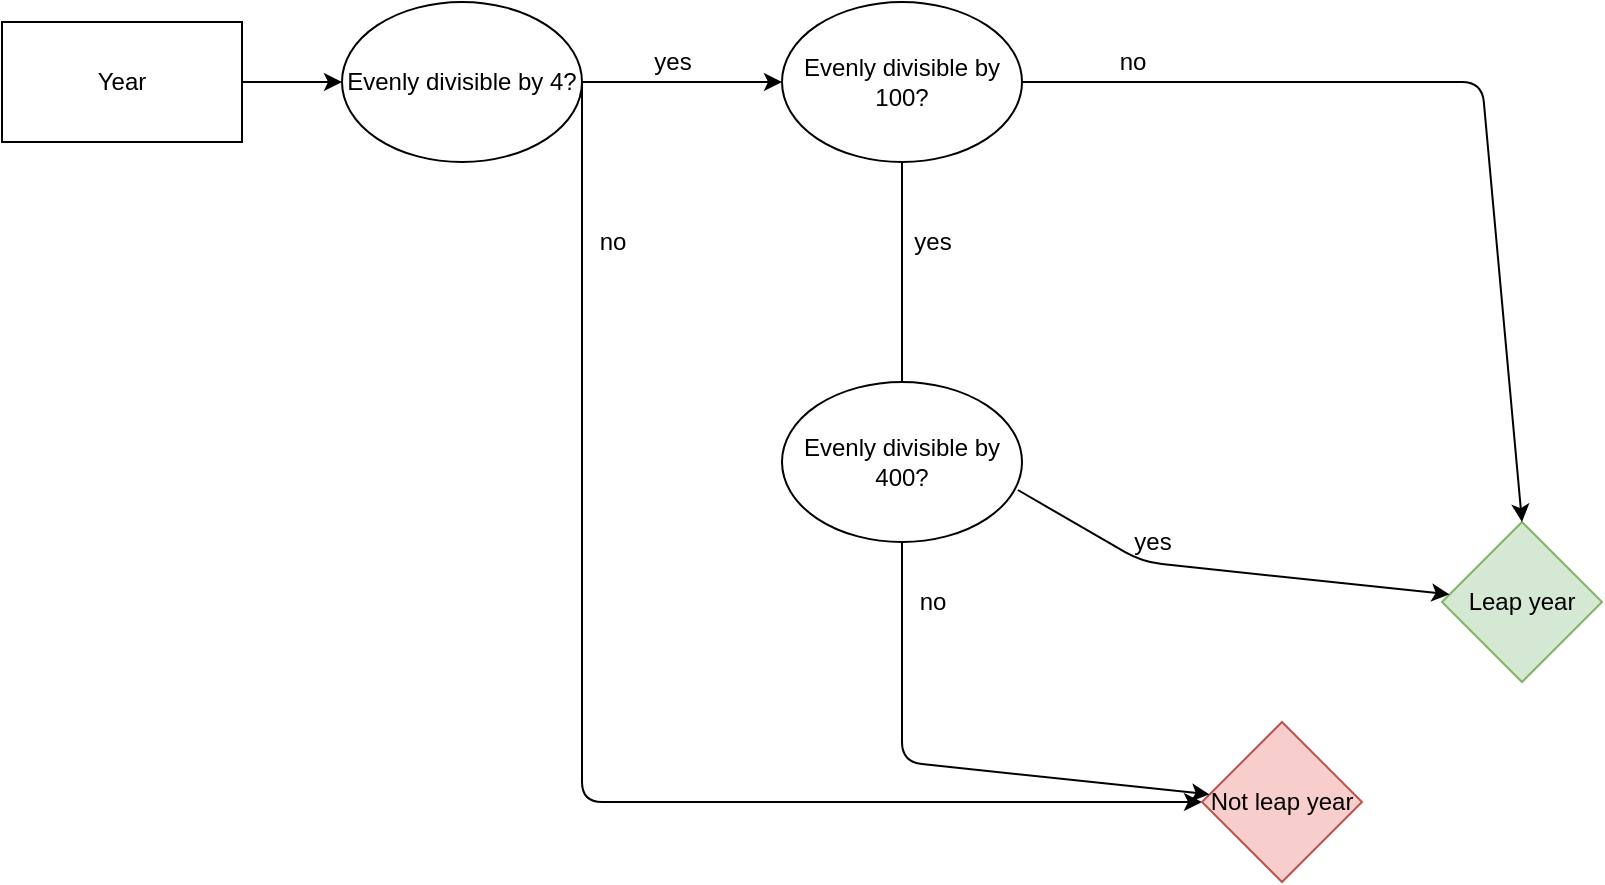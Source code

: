 <mxfile version="14.5.0" type="github"><diagram id="l9lZYI9HIimJR8JhX09m" name="Page-1"><mxGraphModel dx="941" dy="541" grid="1" gridSize="10" guides="1" tooltips="1" connect="1" arrows="1" fold="1" page="1" pageScale="1" pageWidth="850" pageHeight="1100" math="0" shadow="0"><root><mxCell id="0"/><mxCell id="1" parent="0"/><mxCell id="9wRkhbWdAEiOONfaNSxt-1" value="Year" style="rounded=0;whiteSpace=wrap;html=1;" parent="1" vertex="1"><mxGeometry x="20" y="50" width="120" height="60" as="geometry"/></mxCell><mxCell id="9wRkhbWdAEiOONfaNSxt-2" value="" style="endArrow=classic;html=1;" parent="1" target="9wRkhbWdAEiOONfaNSxt-3" edge="1"><mxGeometry width="50" height="50" relative="1" as="geometry"><mxPoint x="140" y="80" as="sourcePoint"/><mxPoint x="270" y="80" as="targetPoint"/></mxGeometry></mxCell><mxCell id="9wRkhbWdAEiOONfaNSxt-3" value="Evenly divisible by 4?" style="ellipse;whiteSpace=wrap;html=1;" parent="1" vertex="1"><mxGeometry x="190" y="40" width="120" height="80" as="geometry"/></mxCell><mxCell id="9wRkhbWdAEiOONfaNSxt-4" value="" style="endArrow=classic;html=1;exitX=1;exitY=0.5;exitDx=0;exitDy=0;" parent="1" source="9wRkhbWdAEiOONfaNSxt-3" edge="1"><mxGeometry width="50" height="50" relative="1" as="geometry"><mxPoint x="400" y="240" as="sourcePoint"/><mxPoint x="410" y="80" as="targetPoint"/></mxGeometry></mxCell><mxCell id="9wRkhbWdAEiOONfaNSxt-5" value="" style="endArrow=classic;html=1;exitX=1;exitY=0.5;exitDx=0;exitDy=0;entryX=0;entryY=0.5;entryDx=0;entryDy=0;" parent="1" target="9wRkhbWdAEiOONfaNSxt-9" edge="1"><mxGeometry width="50" height="50" relative="1" as="geometry"><mxPoint x="310" y="80" as="sourcePoint"/><mxPoint x="320" y="450" as="targetPoint"/><Array as="points"><mxPoint x="310" y="440"/></Array></mxGeometry></mxCell><mxCell id="9wRkhbWdAEiOONfaNSxt-6" value="yes" style="text;html=1;align=center;verticalAlign=middle;resizable=0;points=[];autosize=1;" parent="1" vertex="1"><mxGeometry x="340" y="60" width="30" height="20" as="geometry"/></mxCell><mxCell id="9wRkhbWdAEiOONfaNSxt-7" value="no" style="text;html=1;align=center;verticalAlign=middle;resizable=0;points=[];autosize=1;" parent="1" vertex="1"><mxGeometry x="310" y="150" width="30" height="20" as="geometry"/></mxCell><mxCell id="9wRkhbWdAEiOONfaNSxt-8" value="Leap year" style="rhombus;whiteSpace=wrap;html=1;fillColor=#d5e8d4;strokeColor=#82b366;" parent="1" vertex="1"><mxGeometry x="740" y="300" width="80" height="80" as="geometry"/></mxCell><mxCell id="9wRkhbWdAEiOONfaNSxt-9" value="Not leap year" style="rhombus;whiteSpace=wrap;html=1;fillColor=#f8cecc;strokeColor=#b85450;" parent="1" vertex="1"><mxGeometry x="620" y="400" width="80" height="80" as="geometry"/></mxCell><mxCell id="9wRkhbWdAEiOONfaNSxt-11" value="Evenly divisible by 100?" style="ellipse;whiteSpace=wrap;html=1;" parent="1" vertex="1"><mxGeometry x="410" y="40" width="120" height="80" as="geometry"/></mxCell><mxCell id="9wRkhbWdAEiOONfaNSxt-12" value="" style="endArrow=classic;html=1;exitX=0.5;exitY=1;exitDx=0;exitDy=0;" parent="1" source="9wRkhbWdAEiOONfaNSxt-11" target="9wRkhbWdAEiOONfaNSxt-9" edge="1"><mxGeometry width="50" height="50" relative="1" as="geometry"><mxPoint x="400" y="230" as="sourcePoint"/><mxPoint x="610" y="430" as="targetPoint"/><Array as="points"><mxPoint x="470" y="420"/></Array></mxGeometry></mxCell><mxCell id="9wRkhbWdAEiOONfaNSxt-13" value="yes" style="text;html=1;align=center;verticalAlign=middle;resizable=0;points=[];autosize=1;" parent="1" vertex="1"><mxGeometry x="470" y="150" width="30" height="20" as="geometry"/></mxCell><mxCell id="9wRkhbWdAEiOONfaNSxt-14" value="" style="endArrow=classic;html=1;entryX=0.5;entryY=0;entryDx=0;entryDy=0;" parent="1" target="9wRkhbWdAEiOONfaNSxt-8" edge="1"><mxGeometry width="50" height="50" relative="1" as="geometry"><mxPoint x="530" y="80" as="sourcePoint"/><mxPoint x="760" y="80" as="targetPoint"/><Array as="points"><mxPoint x="760" y="80"/></Array></mxGeometry></mxCell><mxCell id="9wRkhbWdAEiOONfaNSxt-15" value="no" style="text;html=1;align=center;verticalAlign=middle;resizable=0;points=[];autosize=1;" parent="1" vertex="1"><mxGeometry x="570" y="60" width="30" height="20" as="geometry"/></mxCell><mxCell id="9wRkhbWdAEiOONfaNSxt-16" value="Evenly divisible by 400?" style="ellipse;whiteSpace=wrap;html=1;" parent="1" vertex="1"><mxGeometry x="410" y="230" width="120" height="80" as="geometry"/></mxCell><mxCell id="9wRkhbWdAEiOONfaNSxt-17" value="no" style="text;html=1;align=center;verticalAlign=middle;resizable=0;points=[];autosize=1;" parent="1" vertex="1"><mxGeometry x="470" y="330" width="30" height="20" as="geometry"/></mxCell><mxCell id="9wRkhbWdAEiOONfaNSxt-18" value="" style="endArrow=classic;html=1;exitX=0.983;exitY=0.675;exitDx=0;exitDy=0;exitPerimeter=0;" parent="1" source="9wRkhbWdAEiOONfaNSxt-16" target="9wRkhbWdAEiOONfaNSxt-8" edge="1"><mxGeometry width="50" height="50" relative="1" as="geometry"><mxPoint x="480" y="130" as="sourcePoint"/><mxPoint x="633.81" y="446.19" as="targetPoint"/><Array as="points"><mxPoint x="590" y="320"/></Array></mxGeometry></mxCell><mxCell id="9wRkhbWdAEiOONfaNSxt-19" value="yes" style="text;html=1;align=center;verticalAlign=middle;resizable=0;points=[];autosize=1;" parent="1" vertex="1"><mxGeometry x="580" y="300" width="30" height="20" as="geometry"/></mxCell></root></mxGraphModel></diagram></mxfile>